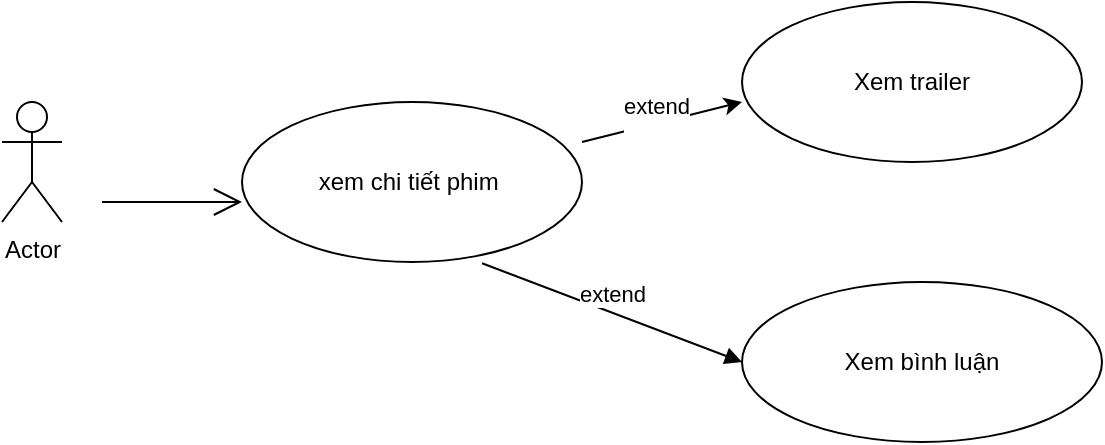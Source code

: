 <mxfile version="28.2.8">
  <diagram name="Trang-1" id="8vHLhFhQrfeBF4FAxR6y">
    <mxGraphModel dx="1042" dy="596" grid="1" gridSize="10" guides="1" tooltips="1" connect="1" arrows="1" fold="1" page="1" pageScale="1" pageWidth="827" pageHeight="1169" math="0" shadow="0">
      <root>
        <mxCell id="0" />
        <mxCell id="1" parent="0" />
        <mxCell id="tRcq16h_D-JTtCAD7083-6" value="Actor" style="shape=umlActor;verticalLabelPosition=bottom;verticalAlign=top;html=1;" vertex="1" parent="1">
          <mxGeometry x="150" y="110" width="30" height="60" as="geometry" />
        </mxCell>
        <mxCell id="tRcq16h_D-JTtCAD7083-7" value="xem chi tiết phim&amp;nbsp;" style="ellipse;whiteSpace=wrap;html=1;" vertex="1" parent="1">
          <mxGeometry x="270" y="110" width="170" height="80" as="geometry" />
        </mxCell>
        <mxCell id="tRcq16h_D-JTtCAD7083-8" value="Xem trailer" style="ellipse;whiteSpace=wrap;html=1;" vertex="1" parent="1">
          <mxGeometry x="520" y="60" width="170" height="80" as="geometry" />
        </mxCell>
        <mxCell id="tRcq16h_D-JTtCAD7083-10" value="Xem bình luận" style="ellipse;whiteSpace=wrap;html=1;" vertex="1" parent="1">
          <mxGeometry x="520" y="200" width="180" height="80" as="geometry" />
        </mxCell>
        <mxCell id="tRcq16h_D-JTtCAD7083-11" value="" style="endArrow=open;endFill=1;endSize=12;html=1;rounded=0;entryX=0;entryY=0.625;entryDx=0;entryDy=0;entryPerimeter=0;" edge="1" parent="1" target="tRcq16h_D-JTtCAD7083-7">
          <mxGeometry width="160" relative="1" as="geometry">
            <mxPoint x="200" y="160" as="sourcePoint" />
            <mxPoint x="470" y="270" as="targetPoint" />
          </mxGeometry>
        </mxCell>
        <mxCell id="tRcq16h_D-JTtCAD7083-14" value="extend" style="html=1;verticalAlign=bottom;endArrow=block;curved=0;rounded=0;entryX=0;entryY=0.5;entryDx=0;entryDy=0;exitX=0.706;exitY=1.008;exitDx=0;exitDy=0;exitPerimeter=0;" edge="1" parent="1" source="tRcq16h_D-JTtCAD7083-7" target="tRcq16h_D-JTtCAD7083-10">
          <mxGeometry width="80" relative="1" as="geometry">
            <mxPoint x="240" y="270" as="sourcePoint" />
            <mxPoint x="320" y="270" as="targetPoint" />
          </mxGeometry>
        </mxCell>
        <mxCell id="tRcq16h_D-JTtCAD7083-15" value="" style="edgeStyle=none;orthogonalLoop=1;jettySize=auto;html=1;rounded=0;entryX=0;entryY=0.625;entryDx=0;entryDy=0;entryPerimeter=0;" edge="1" parent="1" target="tRcq16h_D-JTtCAD7083-8">
          <mxGeometry width="100" relative="1" as="geometry">
            <mxPoint x="440" y="130" as="sourcePoint" />
            <mxPoint x="490" y="140" as="targetPoint" />
            <Array as="points" />
          </mxGeometry>
        </mxCell>
        <mxCell id="tRcq16h_D-JTtCAD7083-16" value="extend&lt;div&gt;&lt;br&gt;&lt;/div&gt;" style="edgeLabel;html=1;align=center;verticalAlign=middle;resizable=0;points=[];" vertex="1" connectable="0" parent="tRcq16h_D-JTtCAD7083-15">
          <mxGeometry x="-0.065" y="2" relative="1" as="geometry">
            <mxPoint as="offset" />
          </mxGeometry>
        </mxCell>
      </root>
    </mxGraphModel>
  </diagram>
</mxfile>
